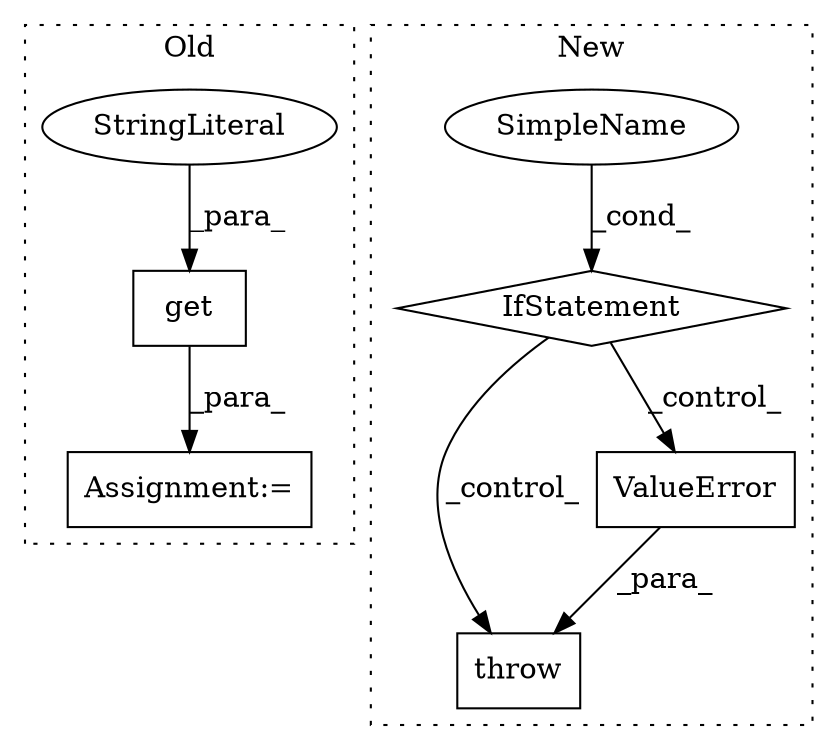 digraph G {
subgraph cluster0 {
1 [label="get" a="32" s="2026,2051" l="4,1" shape="box"];
5 [label="StringLiteral" a="45" s="2045" l="6" shape="ellipse"];
7 [label="Assignment:=" a="7" s="2011" l="1" shape="box"];
label = "Old";
style="dotted";
}
subgraph cluster1 {
2 [label="throw" a="53" s="2826" l="6" shape="box"];
3 [label="IfStatement" a="25" s="2797,2814" l="4,2" shape="diamond"];
4 [label="SimpleName" a="42" s="" l="" shape="ellipse"];
6 [label="ValueError" a="32" s="2832,2875" l="11,1" shape="box"];
label = "New";
style="dotted";
}
1 -> 7 [label="_para_"];
3 -> 2 [label="_control_"];
3 -> 6 [label="_control_"];
4 -> 3 [label="_cond_"];
5 -> 1 [label="_para_"];
6 -> 2 [label="_para_"];
}